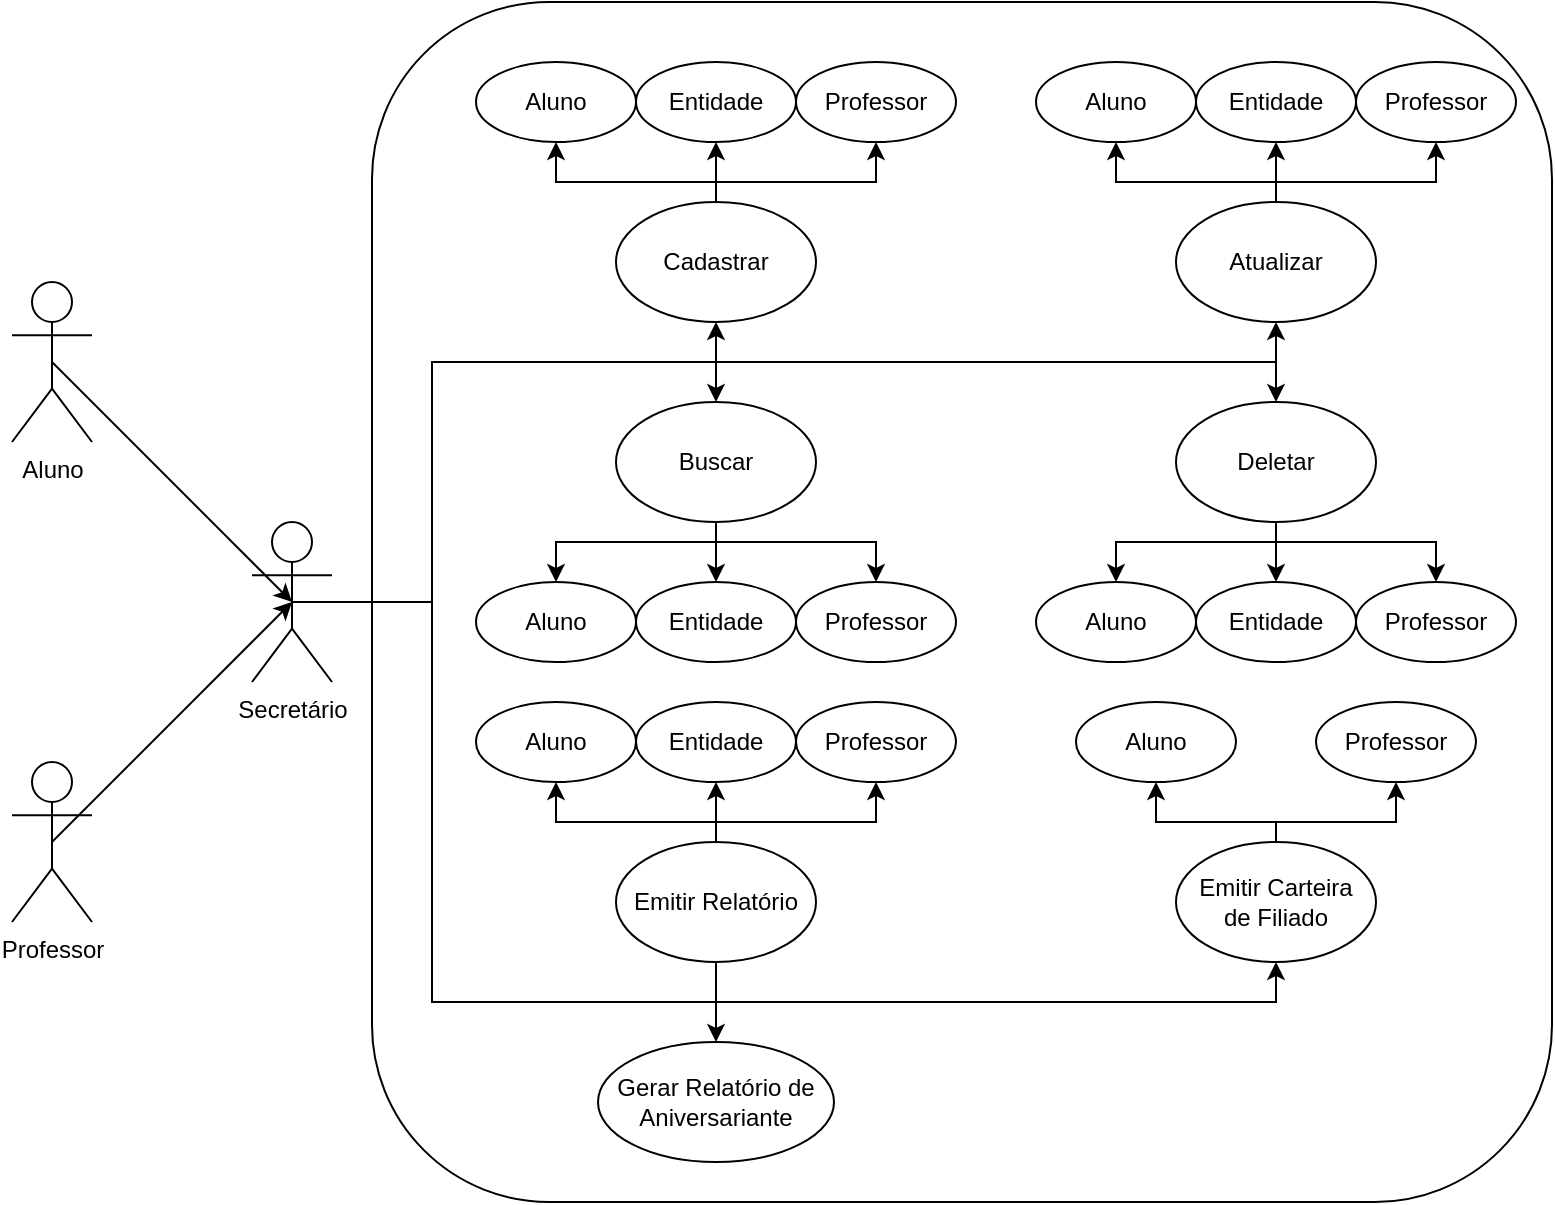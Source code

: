 <mxfile version="20.6.0" type="device"><diagram id="C-4vnZObZoCh3aV9aE3s" name="Página-1"><mxGraphModel dx="1381" dy="764" grid="0" gridSize="10" guides="1" tooltips="1" connect="1" arrows="1" fold="1" page="0" pageScale="1" pageWidth="827" pageHeight="1169" math="0" shadow="0"><root><mxCell id="0"/><mxCell id="1" parent="0"/><mxCell id="aOkKwqA5i7iNfNSnkIrr-112" style="rounded=0;orthogonalLoop=1;jettySize=auto;html=1;entryX=0.5;entryY=0.5;entryDx=0;entryDy=0;entryPerimeter=0;exitX=0.5;exitY=0.5;exitDx=0;exitDy=0;exitPerimeter=0;" edge="1" parent="1" source="aOkKwqA5i7iNfNSnkIrr-1" target="aOkKwqA5i7iNfNSnkIrr-4"><mxGeometry relative="1" as="geometry"/></mxCell><mxCell id="aOkKwqA5i7iNfNSnkIrr-1" value="Aluno" style="shape=umlActor;verticalLabelPosition=bottom;verticalAlign=top;html=1;outlineConnect=0;" vertex="1" parent="1"><mxGeometry x="40" y="200" width="40" height="80" as="geometry"/></mxCell><mxCell id="aOkKwqA5i7iNfNSnkIrr-113" style="edgeStyle=none;rounded=0;orthogonalLoop=1;jettySize=auto;html=1;exitX=0.5;exitY=0.5;exitDx=0;exitDy=0;exitPerimeter=0;entryX=0.5;entryY=0.5;entryDx=0;entryDy=0;entryPerimeter=0;" edge="1" parent="1" source="aOkKwqA5i7iNfNSnkIrr-2" target="aOkKwqA5i7iNfNSnkIrr-4"><mxGeometry relative="1" as="geometry"/></mxCell><mxCell id="aOkKwqA5i7iNfNSnkIrr-2" value="Professor" style="shape=umlActor;verticalLabelPosition=bottom;verticalAlign=top;html=1;outlineConnect=0;" vertex="1" parent="1"><mxGeometry x="40" y="440" width="40" height="80" as="geometry"/></mxCell><mxCell id="aOkKwqA5i7iNfNSnkIrr-6" value="" style="rounded=1;whiteSpace=wrap;html=1;" vertex="1" parent="1"><mxGeometry x="220" y="60" width="590" height="600" as="geometry"/></mxCell><mxCell id="aOkKwqA5i7iNfNSnkIrr-89" style="edgeStyle=orthogonalEdgeStyle;rounded=0;orthogonalLoop=1;jettySize=auto;html=1;" edge="1" parent="1" source="aOkKwqA5i7iNfNSnkIrr-4" target="aOkKwqA5i7iNfNSnkIrr-78"><mxGeometry relative="1" as="geometry"><Array as="points"><mxPoint x="250" y="360"/><mxPoint x="250" y="240"/><mxPoint x="392" y="240"/></Array></mxGeometry></mxCell><mxCell id="aOkKwqA5i7iNfNSnkIrr-48" style="edgeStyle=orthogonalEdgeStyle;rounded=0;orthogonalLoop=1;jettySize=auto;html=1;exitX=0.5;exitY=1;exitDx=0;exitDy=0;entryX=0.5;entryY=0;entryDx=0;entryDy=0;" edge="1" parent="1" source="aOkKwqA5i7iNfNSnkIrr-43" target="aOkKwqA5i7iNfNSnkIrr-44"><mxGeometry relative="1" as="geometry"><Array as="points"><mxPoint x="392" y="330"/><mxPoint x="312" y="330"/></Array></mxGeometry></mxCell><mxCell id="aOkKwqA5i7iNfNSnkIrr-49" style="edgeStyle=orthogonalEdgeStyle;rounded=0;orthogonalLoop=1;jettySize=auto;html=1;exitX=0.5;exitY=1;exitDx=0;exitDy=0;entryX=0.5;entryY=0;entryDx=0;entryDy=0;" edge="1" parent="1" source="aOkKwqA5i7iNfNSnkIrr-43" target="aOkKwqA5i7iNfNSnkIrr-45"><mxGeometry relative="1" as="geometry"/></mxCell><mxCell id="aOkKwqA5i7iNfNSnkIrr-50" style="edgeStyle=orthogonalEdgeStyle;rounded=0;orthogonalLoop=1;jettySize=auto;html=1;exitX=0.5;exitY=1;exitDx=0;exitDy=0;entryX=0.5;entryY=0;entryDx=0;entryDy=0;" edge="1" parent="1" source="aOkKwqA5i7iNfNSnkIrr-43" target="aOkKwqA5i7iNfNSnkIrr-46"><mxGeometry relative="1" as="geometry"><Array as="points"><mxPoint x="392" y="330"/><mxPoint x="472" y="330"/></Array></mxGeometry></mxCell><mxCell id="aOkKwqA5i7iNfNSnkIrr-43" value="Buscar" style="ellipse;whiteSpace=wrap;html=1;" vertex="1" parent="1"><mxGeometry x="342" y="260" width="100" height="60" as="geometry"/></mxCell><mxCell id="aOkKwqA5i7iNfNSnkIrr-44" value="Aluno" style="ellipse;whiteSpace=wrap;html=1;" vertex="1" parent="1"><mxGeometry x="272" y="350" width="80" height="40" as="geometry"/></mxCell><mxCell id="aOkKwqA5i7iNfNSnkIrr-45" value="Entidade" style="ellipse;whiteSpace=wrap;html=1;" vertex="1" parent="1"><mxGeometry x="352" y="350" width="80" height="40" as="geometry"/></mxCell><mxCell id="aOkKwqA5i7iNfNSnkIrr-46" value="Professor" style="ellipse;whiteSpace=wrap;html=1;" vertex="1" parent="1"><mxGeometry x="432" y="350" width="80" height="40" as="geometry"/></mxCell><mxCell id="aOkKwqA5i7iNfNSnkIrr-51" style="edgeStyle=orthogonalEdgeStyle;rounded=0;orthogonalLoop=1;jettySize=auto;html=1;exitX=0.5;exitY=1;exitDx=0;exitDy=0;entryX=0.5;entryY=0;entryDx=0;entryDy=0;" edge="1" parent="1" source="aOkKwqA5i7iNfNSnkIrr-54" target="aOkKwqA5i7iNfNSnkIrr-55"><mxGeometry relative="1" as="geometry"><Array as="points"><mxPoint x="672" y="330"/><mxPoint x="592" y="330"/></Array></mxGeometry></mxCell><mxCell id="aOkKwqA5i7iNfNSnkIrr-52" style="edgeStyle=orthogonalEdgeStyle;rounded=0;orthogonalLoop=1;jettySize=auto;html=1;exitX=0.5;exitY=1;exitDx=0;exitDy=0;entryX=0.5;entryY=0;entryDx=0;entryDy=0;" edge="1" parent="1" source="aOkKwqA5i7iNfNSnkIrr-54" target="aOkKwqA5i7iNfNSnkIrr-56"><mxGeometry relative="1" as="geometry"/></mxCell><mxCell id="aOkKwqA5i7iNfNSnkIrr-53" style="edgeStyle=orthogonalEdgeStyle;rounded=0;orthogonalLoop=1;jettySize=auto;html=1;exitX=0.5;exitY=1;exitDx=0;exitDy=0;entryX=0.5;entryY=0;entryDx=0;entryDy=0;" edge="1" parent="1" source="aOkKwqA5i7iNfNSnkIrr-54" target="aOkKwqA5i7iNfNSnkIrr-57"><mxGeometry relative="1" as="geometry"><Array as="points"><mxPoint x="672" y="330"/><mxPoint x="752" y="330"/></Array></mxGeometry></mxCell><mxCell id="aOkKwqA5i7iNfNSnkIrr-54" value="Deletar" style="ellipse;whiteSpace=wrap;html=1;" vertex="1" parent="1"><mxGeometry x="622" y="260" width="100" height="60" as="geometry"/></mxCell><mxCell id="aOkKwqA5i7iNfNSnkIrr-55" value="Aluno" style="ellipse;whiteSpace=wrap;html=1;" vertex="1" parent="1"><mxGeometry x="552" y="350" width="80" height="40" as="geometry"/></mxCell><mxCell id="aOkKwqA5i7iNfNSnkIrr-56" value="Entidade" style="ellipse;whiteSpace=wrap;html=1;" vertex="1" parent="1"><mxGeometry x="632" y="350" width="80" height="40" as="geometry"/></mxCell><mxCell id="aOkKwqA5i7iNfNSnkIrr-57" value="Professor" style="ellipse;whiteSpace=wrap;html=1;" vertex="1" parent="1"><mxGeometry x="712" y="350" width="80" height="40" as="geometry"/></mxCell><mxCell id="aOkKwqA5i7iNfNSnkIrr-75" style="edgeStyle=orthogonalEdgeStyle;rounded=0;orthogonalLoop=1;jettySize=auto;html=1;exitX=0.5;exitY=0;exitDx=0;exitDy=0;entryX=0.5;entryY=1;entryDx=0;entryDy=0;" edge="1" parent="1" source="aOkKwqA5i7iNfNSnkIrr-78" target="aOkKwqA5i7iNfNSnkIrr-80"><mxGeometry relative="1" as="geometry"/></mxCell><mxCell id="aOkKwqA5i7iNfNSnkIrr-76" style="edgeStyle=orthogonalEdgeStyle;rounded=0;orthogonalLoop=1;jettySize=auto;html=1;exitX=0.5;exitY=0;exitDx=0;exitDy=0;entryX=0.5;entryY=1;entryDx=0;entryDy=0;" edge="1" parent="1" source="aOkKwqA5i7iNfNSnkIrr-78" target="aOkKwqA5i7iNfNSnkIrr-81"><mxGeometry relative="1" as="geometry"><Array as="points"><mxPoint x="392" y="150"/><mxPoint x="472" y="150"/></Array></mxGeometry></mxCell><mxCell id="aOkKwqA5i7iNfNSnkIrr-77" style="edgeStyle=orthogonalEdgeStyle;rounded=0;orthogonalLoop=1;jettySize=auto;html=1;exitX=0.5;exitY=0;exitDx=0;exitDy=0;entryX=0.5;entryY=1;entryDx=0;entryDy=0;" edge="1" parent="1" source="aOkKwqA5i7iNfNSnkIrr-78" target="aOkKwqA5i7iNfNSnkIrr-79"><mxGeometry relative="1" as="geometry"><Array as="points"><mxPoint x="392" y="150"/><mxPoint x="312" y="150"/></Array></mxGeometry></mxCell><mxCell id="aOkKwqA5i7iNfNSnkIrr-78" value="Cadastrar" style="ellipse;whiteSpace=wrap;html=1;" vertex="1" parent="1"><mxGeometry x="342" y="160" width="100" height="60" as="geometry"/></mxCell><mxCell id="aOkKwqA5i7iNfNSnkIrr-79" value="Aluno" style="ellipse;whiteSpace=wrap;html=1;" vertex="1" parent="1"><mxGeometry x="272" y="90" width="80" height="40" as="geometry"/></mxCell><mxCell id="aOkKwqA5i7iNfNSnkIrr-80" value="Entidade" style="ellipse;whiteSpace=wrap;html=1;" vertex="1" parent="1"><mxGeometry x="352" y="90" width="80" height="40" as="geometry"/></mxCell><mxCell id="aOkKwqA5i7iNfNSnkIrr-81" value="Professor" style="ellipse;whiteSpace=wrap;html=1;" vertex="1" parent="1"><mxGeometry x="432" y="90" width="80" height="40" as="geometry"/></mxCell><mxCell id="aOkKwqA5i7iNfNSnkIrr-82" style="edgeStyle=orthogonalEdgeStyle;rounded=0;orthogonalLoop=1;jettySize=auto;html=1;exitX=0.5;exitY=0;exitDx=0;exitDy=0;entryX=0.5;entryY=1;entryDx=0;entryDy=0;" edge="1" parent="1" source="aOkKwqA5i7iNfNSnkIrr-85" target="aOkKwqA5i7iNfNSnkIrr-87"><mxGeometry relative="1" as="geometry"/></mxCell><mxCell id="aOkKwqA5i7iNfNSnkIrr-83" style="edgeStyle=orthogonalEdgeStyle;rounded=0;orthogonalLoop=1;jettySize=auto;html=1;exitX=0.5;exitY=0;exitDx=0;exitDy=0;entryX=0.5;entryY=1;entryDx=0;entryDy=0;" edge="1" parent="1" source="aOkKwqA5i7iNfNSnkIrr-85" target="aOkKwqA5i7iNfNSnkIrr-88"><mxGeometry relative="1" as="geometry"><Array as="points"><mxPoint x="672" y="150"/><mxPoint x="752" y="150"/></Array></mxGeometry></mxCell><mxCell id="aOkKwqA5i7iNfNSnkIrr-84" style="edgeStyle=orthogonalEdgeStyle;rounded=0;orthogonalLoop=1;jettySize=auto;html=1;exitX=0.5;exitY=0;exitDx=0;exitDy=0;entryX=0.5;entryY=1;entryDx=0;entryDy=0;" edge="1" parent="1" source="aOkKwqA5i7iNfNSnkIrr-85" target="aOkKwqA5i7iNfNSnkIrr-86"><mxGeometry relative="1" as="geometry"><Array as="points"><mxPoint x="672" y="150"/><mxPoint x="592" y="150"/></Array></mxGeometry></mxCell><mxCell id="aOkKwqA5i7iNfNSnkIrr-85" value="Atualizar" style="ellipse;whiteSpace=wrap;html=1;" vertex="1" parent="1"><mxGeometry x="622" y="160" width="100" height="60" as="geometry"/></mxCell><mxCell id="aOkKwqA5i7iNfNSnkIrr-86" value="Aluno" style="ellipse;whiteSpace=wrap;html=1;" vertex="1" parent="1"><mxGeometry x="552" y="90" width="80" height="40" as="geometry"/></mxCell><mxCell id="aOkKwqA5i7iNfNSnkIrr-87" value="Entidade" style="ellipse;whiteSpace=wrap;html=1;" vertex="1" parent="1"><mxGeometry x="632" y="90" width="80" height="40" as="geometry"/></mxCell><mxCell id="aOkKwqA5i7iNfNSnkIrr-88" value="Professor" style="ellipse;whiteSpace=wrap;html=1;" vertex="1" parent="1"><mxGeometry x="712" y="90" width="80" height="40" as="geometry"/></mxCell><mxCell id="aOkKwqA5i7iNfNSnkIrr-90" style="edgeStyle=orthogonalEdgeStyle;rounded=0;orthogonalLoop=1;jettySize=auto;html=1;entryX=0.5;entryY=0;entryDx=0;entryDy=0;" edge="1" parent="1" target="aOkKwqA5i7iNfNSnkIrr-43"><mxGeometry relative="1" as="geometry"><mxPoint x="200" y="360" as="sourcePoint"/><Array as="points"><mxPoint x="180" y="360"/><mxPoint x="250" y="360"/><mxPoint x="250" y="240"/><mxPoint x="392" y="240"/></Array></mxGeometry></mxCell><mxCell id="aOkKwqA5i7iNfNSnkIrr-91" style="edgeStyle=orthogonalEdgeStyle;rounded=0;orthogonalLoop=1;jettySize=auto;html=1;" edge="1" parent="1" source="aOkKwqA5i7iNfNSnkIrr-4" target="aOkKwqA5i7iNfNSnkIrr-85"><mxGeometry relative="1" as="geometry"><Array as="points"><mxPoint x="250" y="360"/><mxPoint x="250" y="240"/><mxPoint x="672" y="240"/></Array></mxGeometry></mxCell><mxCell id="aOkKwqA5i7iNfNSnkIrr-92" style="edgeStyle=orthogonalEdgeStyle;rounded=0;orthogonalLoop=1;jettySize=auto;html=1;entryX=0.5;entryY=0;entryDx=0;entryDy=0;exitX=0.5;exitY=1;exitDx=0;exitDy=0;" edge="1" parent="1" source="aOkKwqA5i7iNfNSnkIrr-96" target="aOkKwqA5i7iNfNSnkIrr-54"><mxGeometry relative="1" as="geometry"><Array as="points"><mxPoint x="392" y="560"/><mxPoint x="250" y="560"/><mxPoint x="250" y="240"/><mxPoint x="672" y="240"/></Array></mxGeometry></mxCell><mxCell id="aOkKwqA5i7iNfNSnkIrr-110" style="edgeStyle=orthogonalEdgeStyle;rounded=0;orthogonalLoop=1;jettySize=auto;html=1;entryX=0.5;entryY=1;entryDx=0;entryDy=0;" edge="1" parent="1" source="aOkKwqA5i7iNfNSnkIrr-4" target="aOkKwqA5i7iNfNSnkIrr-103"><mxGeometry relative="1" as="geometry"><Array as="points"><mxPoint x="250" y="360"/><mxPoint x="250" y="560"/><mxPoint x="672" y="560"/></Array></mxGeometry></mxCell><mxCell id="aOkKwqA5i7iNfNSnkIrr-111" style="edgeStyle=orthogonalEdgeStyle;rounded=0;orthogonalLoop=1;jettySize=auto;html=1;" edge="1" parent="1" source="aOkKwqA5i7iNfNSnkIrr-4" target="aOkKwqA5i7iNfNSnkIrr-109"><mxGeometry relative="1" as="geometry"><Array as="points"><mxPoint x="250" y="360"/><mxPoint x="250" y="560"/><mxPoint x="392" y="560"/></Array></mxGeometry></mxCell><mxCell id="aOkKwqA5i7iNfNSnkIrr-4" value="Secretário" style="shape=umlActor;verticalLabelPosition=bottom;verticalAlign=top;html=1;outlineConnect=0;" vertex="1" parent="1"><mxGeometry x="160" y="320" width="40" height="80" as="geometry"/></mxCell><mxCell id="aOkKwqA5i7iNfNSnkIrr-93" style="edgeStyle=orthogonalEdgeStyle;rounded=0;orthogonalLoop=1;jettySize=auto;html=1;exitX=0.5;exitY=0;exitDx=0;exitDy=0;entryX=0.5;entryY=1;entryDx=0;entryDy=0;" edge="1" parent="1" source="aOkKwqA5i7iNfNSnkIrr-96" target="aOkKwqA5i7iNfNSnkIrr-98"><mxGeometry relative="1" as="geometry"/></mxCell><mxCell id="aOkKwqA5i7iNfNSnkIrr-94" style="edgeStyle=orthogonalEdgeStyle;rounded=0;orthogonalLoop=1;jettySize=auto;html=1;exitX=0.5;exitY=0;exitDx=0;exitDy=0;entryX=0.5;entryY=1;entryDx=0;entryDy=0;" edge="1" parent="1" source="aOkKwqA5i7iNfNSnkIrr-96" target="aOkKwqA5i7iNfNSnkIrr-99"><mxGeometry relative="1" as="geometry"><Array as="points"><mxPoint x="392" y="470"/><mxPoint x="472" y="470"/></Array></mxGeometry></mxCell><mxCell id="aOkKwqA5i7iNfNSnkIrr-95" style="edgeStyle=orthogonalEdgeStyle;rounded=0;orthogonalLoop=1;jettySize=auto;html=1;exitX=0.5;exitY=0;exitDx=0;exitDy=0;entryX=0.5;entryY=1;entryDx=0;entryDy=0;" edge="1" parent="1" source="aOkKwqA5i7iNfNSnkIrr-96" target="aOkKwqA5i7iNfNSnkIrr-97"><mxGeometry relative="1" as="geometry"><Array as="points"><mxPoint x="392" y="470"/><mxPoint x="312" y="470"/></Array></mxGeometry></mxCell><mxCell id="aOkKwqA5i7iNfNSnkIrr-96" value="Emitir Relatório" style="ellipse;whiteSpace=wrap;html=1;" vertex="1" parent="1"><mxGeometry x="342" y="480" width="100" height="60" as="geometry"/></mxCell><mxCell id="aOkKwqA5i7iNfNSnkIrr-97" value="Aluno" style="ellipse;whiteSpace=wrap;html=1;" vertex="1" parent="1"><mxGeometry x="272" y="410" width="80" height="40" as="geometry"/></mxCell><mxCell id="aOkKwqA5i7iNfNSnkIrr-98" value="Entidade" style="ellipse;whiteSpace=wrap;html=1;" vertex="1" parent="1"><mxGeometry x="352" y="410" width="80" height="40" as="geometry"/></mxCell><mxCell id="aOkKwqA5i7iNfNSnkIrr-99" value="Professor" style="ellipse;whiteSpace=wrap;html=1;" vertex="1" parent="1"><mxGeometry x="432" y="410" width="80" height="40" as="geometry"/></mxCell><mxCell id="aOkKwqA5i7iNfNSnkIrr-107" style="edgeStyle=orthogonalEdgeStyle;rounded=0;orthogonalLoop=1;jettySize=auto;html=1;exitX=0.5;exitY=0;exitDx=0;exitDy=0;entryX=0.5;entryY=1;entryDx=0;entryDy=0;" edge="1" parent="1" source="aOkKwqA5i7iNfNSnkIrr-103" target="aOkKwqA5i7iNfNSnkIrr-104"><mxGeometry relative="1" as="geometry"><Array as="points"><mxPoint x="672" y="470"/><mxPoint x="612" y="470"/></Array></mxGeometry></mxCell><mxCell id="aOkKwqA5i7iNfNSnkIrr-108" style="edgeStyle=orthogonalEdgeStyle;rounded=0;orthogonalLoop=1;jettySize=auto;html=1;exitX=0.5;exitY=0;exitDx=0;exitDy=0;entryX=0.5;entryY=1;entryDx=0;entryDy=0;" edge="1" parent="1" source="aOkKwqA5i7iNfNSnkIrr-103" target="aOkKwqA5i7iNfNSnkIrr-106"><mxGeometry relative="1" as="geometry"><Array as="points"><mxPoint x="672" y="470"/><mxPoint x="732" y="470"/></Array></mxGeometry></mxCell><mxCell id="aOkKwqA5i7iNfNSnkIrr-103" value="Emitir Carteira &lt;br&gt;de Filiado" style="ellipse;whiteSpace=wrap;html=1;" vertex="1" parent="1"><mxGeometry x="622" y="480" width="100" height="60" as="geometry"/></mxCell><mxCell id="aOkKwqA5i7iNfNSnkIrr-104" value="Aluno" style="ellipse;whiteSpace=wrap;html=1;" vertex="1" parent="1"><mxGeometry x="572" y="410" width="80" height="40" as="geometry"/></mxCell><mxCell id="aOkKwqA5i7iNfNSnkIrr-106" value="Professor" style="ellipse;whiteSpace=wrap;html=1;" vertex="1" parent="1"><mxGeometry x="692" y="410" width="80" height="40" as="geometry"/></mxCell><mxCell id="aOkKwqA5i7iNfNSnkIrr-109" value="Gerar Relatório de Aniversariante" style="ellipse;whiteSpace=wrap;html=1;" vertex="1" parent="1"><mxGeometry x="333" y="580" width="118" height="60" as="geometry"/></mxCell></root></mxGraphModel></diagram></mxfile>